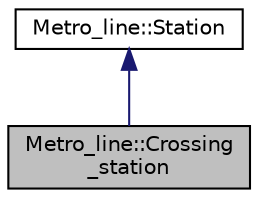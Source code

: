 digraph "Metro_line::Crossing_station"
{
 // LATEX_PDF_SIZE
  edge [fontname="Helvetica",fontsize="10",labelfontname="Helvetica",labelfontsize="10"];
  node [fontname="Helvetica",fontsize="10",shape=record];
  Node1 [label="Metro_line::Crossing\l_station",height=0.2,width=0.4,color="black", fillcolor="grey75", style="filled", fontcolor="black",tooltip=" "];
  Node2 -> Node1 [dir="back",color="midnightblue",fontsize="10",style="solid",fontname="Helvetica"];
  Node2 [label="Metro_line::Station",height=0.2,width=0.4,color="black", fillcolor="white", style="filled",URL="$class_metro__line_1_1_station.html",tooltip=" "];
}
